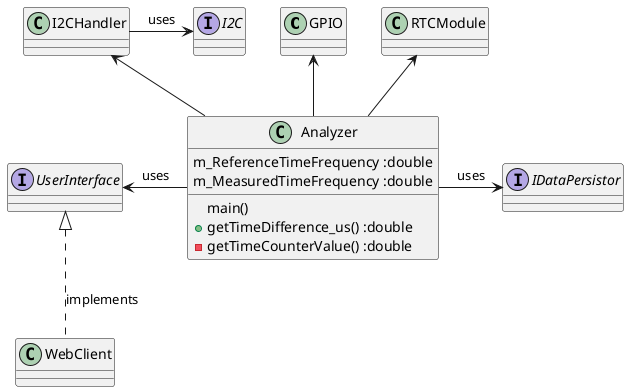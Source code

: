 @startuml
''classes
class GPIO 
class I2CHandler 
class RTCModule
class Analyzer {
    m_ReferenceTimeFrequency :double
    m_MeasuredTimeFrequency :double
    main()
    + getTimeDifference_us() :double
    - getTimeCounterValue() :double
}
class WebClient

''interfaces
interface I2C
interface UserInterface
interface IDataPersistor

''relations
GPIO <-- Analyzer
I2CHandler <-- Analyzer
RTCModule <-- Analyzer
UserInterface <-right- Analyzer :uses
I2C <-left- I2CHandler :uses
WebClient .up.|> UserInterface :implements
IDataPersistor <-left- Analyzer :uses

@enduml
